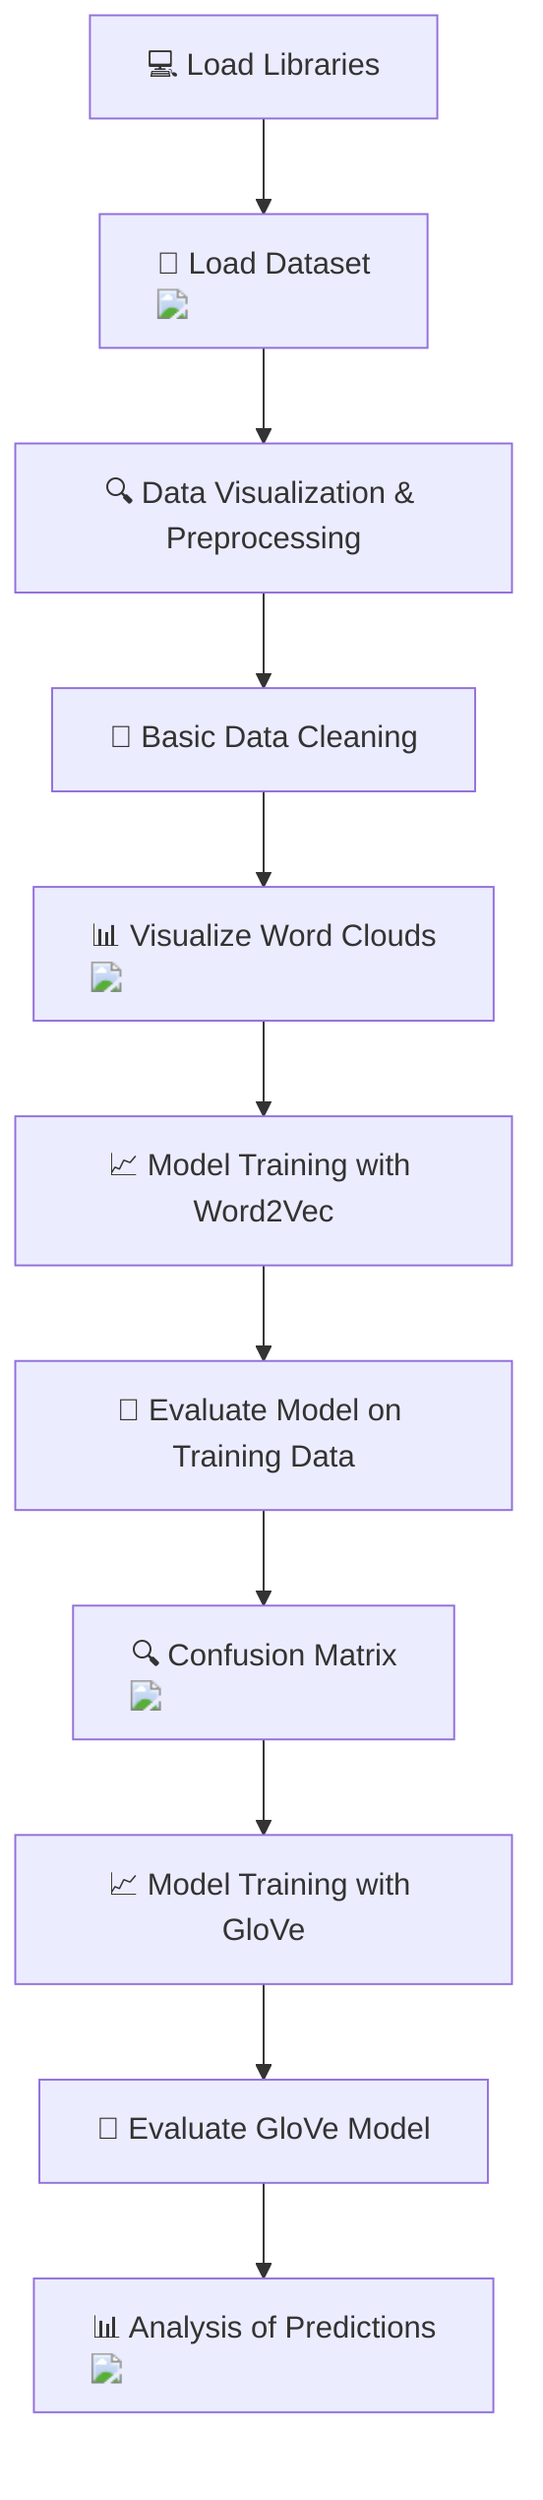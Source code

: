 flowchart TD
    A["💻 Load Libraries"] --> B["📂 Load Dataset\n<img src='dummy_plots/lineplot_template.svg' />"]
    B --> C["🔍 Data Visualization & Preprocessing"]
    C --> D["🧹 Basic Data Cleaning"]
    D --> E["📊 Visualize Word Clouds\n<img src='dummy_plots/barplot_template.svg' />"]
    E --> F["📈 Model Training with Word2Vec"]
    F --> G["📏 Evaluate Model on Training Data"]
    G --> H["🔍 Confusion Matrix\n<img src='dummy_plots/boxplot_template.svg' />"]
    H --> I["📈 Model Training with GloVe"]
    I --> J["📏 Evaluate GloVe Model"]
    J --> K["📊 Analysis of Predictions\n<img src='dummy_plots/scatter_plot_template.svg' />"]